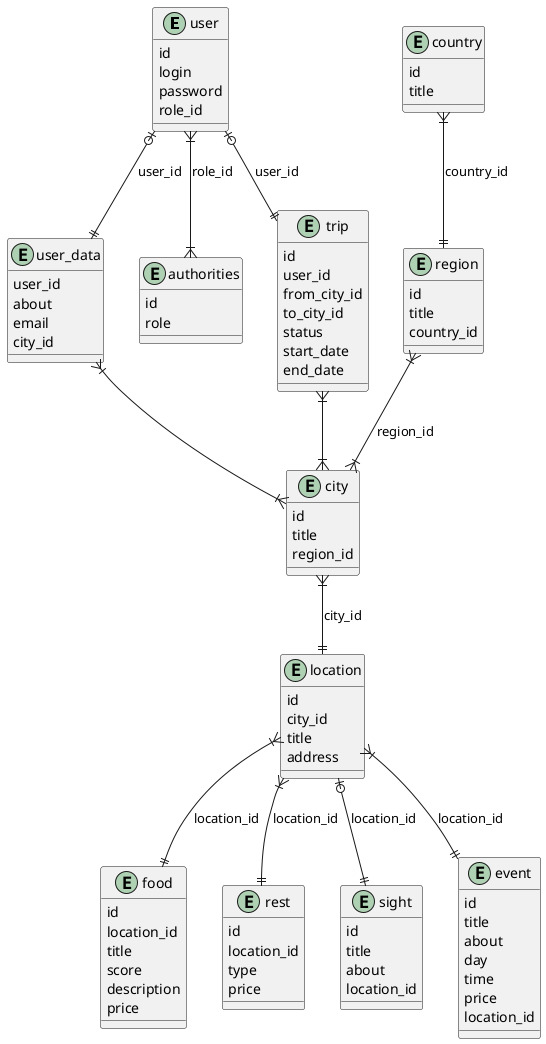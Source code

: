 @startuml
'https://plantuml.com/class-diagram

entity user{
    id
    login
    password
    role_id
}

entity user_data{
    user_id
    about
    email
    city_id
}

entity authorities {
    id
    role
}

entity food {
    id
    location_id
    title
    score
    description
    price
}

entity country {
    id
    title
}

entity city {
    id
    title
    region_id
}

entity region {
    id
    title
    country_id
}

entity location {
    id
    city_id
    title
    address
}

entity rest {
    id
    location_id
    type
    price
}

entity sight {
    id
    title
    about
    location_id
}

entity event {
    id
    title
    about
    day
    time
    price
    location_id
}

entity trip {
    id
    user_id
    from_city_id
    to_city_id
    status
    start_date
    end_date
}

user |o--|| user_data : user_id
user |o--|| trip : user_id
country }|--|| region : country_id
city }|--|| location : city_id
location }|--|| rest : location_id
location }|--|| food : location_id
location }|--|| event : location_id
location |o--|| sight : location_id
trip }|--|{ city
user_data }|--|{ city
region }|--|{ city : region_id
user }|--|{ authorities : role_id

@enduml